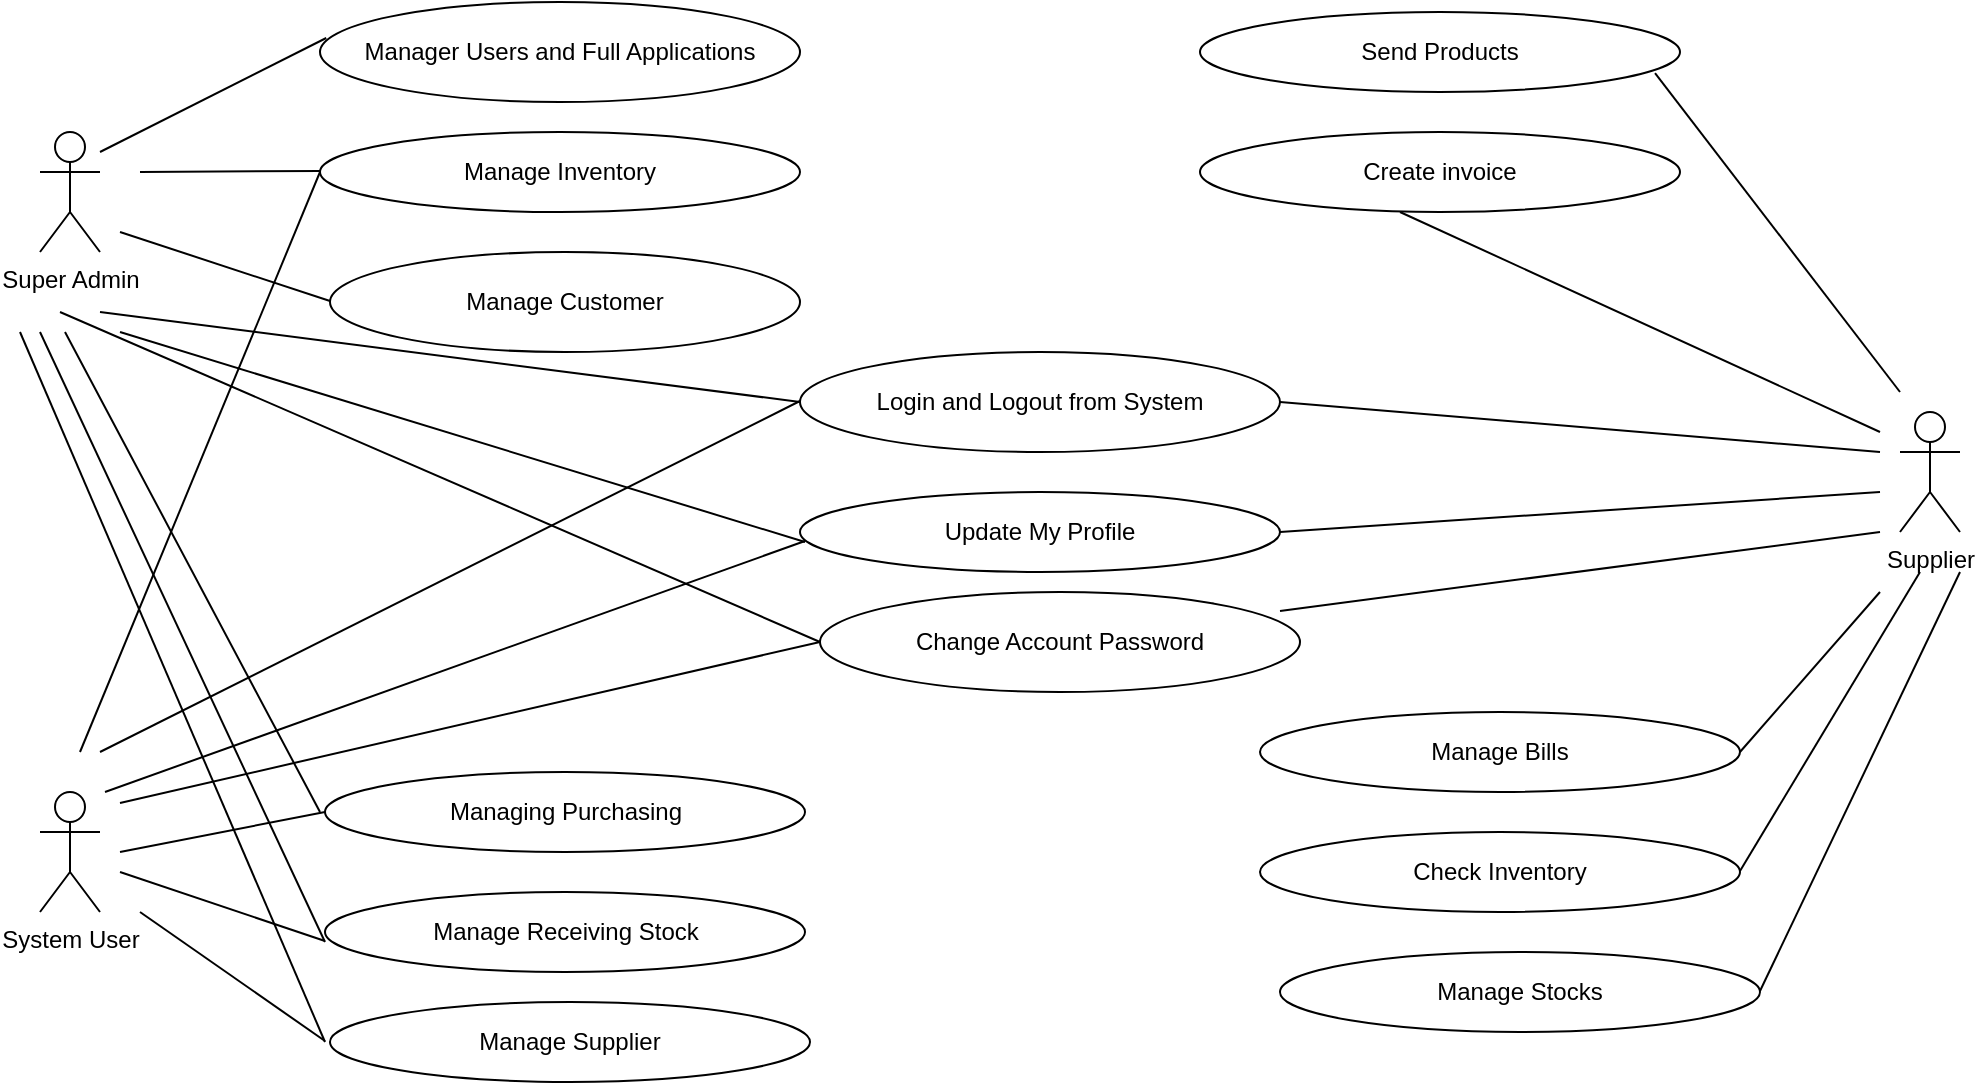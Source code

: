 <mxfile version="14.7.7" type="github">
  <diagram id="v2lyZC-4OMRfGJPs-wDP" name="Page-1">
    <mxGraphModel dx="1865" dy="547" grid="1" gridSize="10" guides="1" tooltips="1" connect="1" arrows="1" fold="1" page="1" pageScale="1" pageWidth="827" pageHeight="1169" math="0" shadow="0">
      <root>
        <mxCell id="0" />
        <mxCell id="1" parent="0" />
        <mxCell id="S3wPD75v-Wo4X7AIplwO-1" value="Supplier" style="shape=umlActor;html=1;verticalLabelPosition=bottom;verticalAlign=top;align=center;" vertex="1" parent="1">
          <mxGeometry x="870" y="250" width="30" height="60" as="geometry" />
        </mxCell>
        <mxCell id="S3wPD75v-Wo4X7AIplwO-2" value="System User" style="shape=umlActor;html=1;verticalLabelPosition=bottom;verticalAlign=top;align=center;" vertex="1" parent="1">
          <mxGeometry x="-60" y="440" width="30" height="60" as="geometry" />
        </mxCell>
        <mxCell id="S3wPD75v-Wo4X7AIplwO-3" value="Super Admin" style="shape=umlActor;html=1;verticalLabelPosition=bottom;verticalAlign=top;align=center;" vertex="1" parent="1">
          <mxGeometry x="-60" y="110" width="30" height="60" as="geometry" />
        </mxCell>
        <mxCell id="S3wPD75v-Wo4X7AIplwO-6" value="Manage Stocks" style="ellipse;whiteSpace=wrap;html=1;" vertex="1" parent="1">
          <mxGeometry x="560" y="520" width="240" height="40" as="geometry" />
        </mxCell>
        <mxCell id="S3wPD75v-Wo4X7AIplwO-7" value="Create invoice" style="ellipse;whiteSpace=wrap;html=1;" vertex="1" parent="1">
          <mxGeometry x="520" y="110" width="240" height="40" as="geometry" />
        </mxCell>
        <mxCell id="S3wPD75v-Wo4X7AIplwO-8" value="Send Products" style="ellipse;whiteSpace=wrap;html=1;" vertex="1" parent="1">
          <mxGeometry x="520" y="50" width="240" height="40" as="geometry" />
        </mxCell>
        <mxCell id="S3wPD75v-Wo4X7AIplwO-9" value="Manage Supplier" style="ellipse;whiteSpace=wrap;html=1;" vertex="1" parent="1">
          <mxGeometry x="85" y="545" width="240" height="40" as="geometry" />
        </mxCell>
        <mxCell id="S3wPD75v-Wo4X7AIplwO-10" value="Check Inventory" style="ellipse;whiteSpace=wrap;html=1;" vertex="1" parent="1">
          <mxGeometry x="550" y="460" width="240" height="40" as="geometry" />
        </mxCell>
        <mxCell id="S3wPD75v-Wo4X7AIplwO-11" value="Managing Purchasing" style="ellipse;whiteSpace=wrap;html=1;" vertex="1" parent="1">
          <mxGeometry x="82.5" y="430" width="240" height="40" as="geometry" />
        </mxCell>
        <mxCell id="S3wPD75v-Wo4X7AIplwO-12" value="Manage Bills" style="ellipse;whiteSpace=wrap;html=1;" vertex="1" parent="1">
          <mxGeometry x="550" y="400" width="240" height="40" as="geometry" />
        </mxCell>
        <mxCell id="S3wPD75v-Wo4X7AIplwO-13" value="Update My Profile" style="ellipse;whiteSpace=wrap;html=1;" vertex="1" parent="1">
          <mxGeometry x="320" y="290" width="240" height="40" as="geometry" />
        </mxCell>
        <mxCell id="S3wPD75v-Wo4X7AIplwO-14" value="Login and Logout from System" style="ellipse;whiteSpace=wrap;html=1;" vertex="1" parent="1">
          <mxGeometry x="320" y="220" width="240" height="50" as="geometry" />
        </mxCell>
        <mxCell id="S3wPD75v-Wo4X7AIplwO-15" value="Manage Receiving Stock" style="ellipse;whiteSpace=wrap;html=1;" vertex="1" parent="1">
          <mxGeometry x="82.5" y="490" width="240" height="40" as="geometry" />
        </mxCell>
        <mxCell id="S3wPD75v-Wo4X7AIplwO-16" value="Manage Customer" style="ellipse;whiteSpace=wrap;html=1;" vertex="1" parent="1">
          <mxGeometry x="85" y="170" width="235" height="50" as="geometry" />
        </mxCell>
        <mxCell id="S3wPD75v-Wo4X7AIplwO-17" value="Manage Inventory" style="ellipse;whiteSpace=wrap;html=1;" vertex="1" parent="1">
          <mxGeometry x="80" y="110" width="240" height="40" as="geometry" />
        </mxCell>
        <mxCell id="S3wPD75v-Wo4X7AIplwO-18" value="Manager Users and Full Applications" style="ellipse;whiteSpace=wrap;html=1;" vertex="1" parent="1">
          <mxGeometry x="80" y="45" width="240" height="50" as="geometry" />
        </mxCell>
        <mxCell id="S3wPD75v-Wo4X7AIplwO-20" value="" style="edgeStyle=none;html=1;endArrow=none;verticalAlign=bottom;exitX=1;exitY=0.5;exitDx=0;exitDy=0;" edge="1" parent="1" source="S3wPD75v-Wo4X7AIplwO-13">
          <mxGeometry width="160" relative="1" as="geometry">
            <mxPoint x="570" y="289.5" as="sourcePoint" />
            <mxPoint x="860" y="290" as="targetPoint" />
          </mxGeometry>
        </mxCell>
        <mxCell id="S3wPD75v-Wo4X7AIplwO-21" value="" style="edgeStyle=none;html=1;endArrow=none;verticalAlign=bottom;exitX=1;exitY=0.5;exitDx=0;exitDy=0;" edge="1" parent="1" source="S3wPD75v-Wo4X7AIplwO-14">
          <mxGeometry width="160" relative="1" as="geometry">
            <mxPoint x="570" y="224.5" as="sourcePoint" />
            <mxPoint x="860" y="270" as="targetPoint" />
          </mxGeometry>
        </mxCell>
        <mxCell id="zQ15GhSBv9ShZI6AQ286-1" value="" style="edgeStyle=none;html=1;endArrow=none;verticalAlign=bottom;" edge="1" parent="1">
          <mxGeometry width="160" relative="1" as="geometry">
            <mxPoint x="620" y="150" as="sourcePoint" />
            <mxPoint x="860" y="260" as="targetPoint" />
          </mxGeometry>
        </mxCell>
        <mxCell id="zQ15GhSBv9ShZI6AQ286-2" value="" style="edgeStyle=none;html=1;endArrow=none;verticalAlign=bottom;exitX=0.948;exitY=0.765;exitDx=0;exitDy=0;exitPerimeter=0;" edge="1" parent="1" source="S3wPD75v-Wo4X7AIplwO-8">
          <mxGeometry width="160" relative="1" as="geometry">
            <mxPoint x="750" y="89" as="sourcePoint" />
            <mxPoint x="870" y="240" as="targetPoint" />
          </mxGeometry>
        </mxCell>
        <mxCell id="zQ15GhSBv9ShZI6AQ286-3" value="" style="edgeStyle=none;html=1;endArrow=none;verticalAlign=bottom;" edge="1" parent="1">
          <mxGeometry width="160" relative="1" as="geometry">
            <mxPoint x="560" y="349.5" as="sourcePoint" />
            <mxPoint x="860" y="310" as="targetPoint" />
          </mxGeometry>
        </mxCell>
        <mxCell id="zQ15GhSBv9ShZI6AQ286-4" value="" style="edgeStyle=none;html=1;endArrow=none;verticalAlign=bottom;startArrow=none;" edge="1" parent="1" source="S3wPD75v-Wo4X7AIplwO-5">
          <mxGeometry width="160" relative="1" as="geometry">
            <mxPoint x="350" y="350" as="sourcePoint" />
            <mxPoint x="510" y="350" as="targetPoint" />
          </mxGeometry>
        </mxCell>
        <mxCell id="S3wPD75v-Wo4X7AIplwO-5" value="Change Account Password" style="ellipse;whiteSpace=wrap;html=1;" vertex="1" parent="1">
          <mxGeometry x="330" y="340" width="240" height="50" as="geometry" />
        </mxCell>
        <mxCell id="zQ15GhSBv9ShZI6AQ286-6" value="" style="edgeStyle=none;html=1;endArrow=none;verticalAlign=bottom;exitX=1;exitY=0.5;exitDx=0;exitDy=0;" edge="1" parent="1" source="S3wPD75v-Wo4X7AIplwO-12">
          <mxGeometry width="160" relative="1" as="geometry">
            <mxPoint x="790" y="410" as="sourcePoint" />
            <mxPoint x="860" y="340" as="targetPoint" />
          </mxGeometry>
        </mxCell>
        <mxCell id="zQ15GhSBv9ShZI6AQ286-7" value="" style="edgeStyle=none;html=1;endArrow=none;verticalAlign=bottom;" edge="1" parent="1">
          <mxGeometry width="160" relative="1" as="geometry">
            <mxPoint x="790" y="479.5" as="sourcePoint" />
            <mxPoint x="880" y="330" as="targetPoint" />
          </mxGeometry>
        </mxCell>
        <mxCell id="zQ15GhSBv9ShZI6AQ286-8" value="" style="edgeStyle=none;html=1;endArrow=none;verticalAlign=bottom;" edge="1" parent="1">
          <mxGeometry width="160" relative="1" as="geometry">
            <mxPoint x="800" y="539.5" as="sourcePoint" />
            <mxPoint x="900" y="330" as="targetPoint" />
          </mxGeometry>
        </mxCell>
        <mxCell id="zQ15GhSBv9ShZI6AQ286-10" value="" style="edgeStyle=none;html=1;endArrow=none;verticalAlign=bottom;entryX=0.013;entryY=0.36;entryDx=0;entryDy=0;entryPerimeter=0;" edge="1" parent="1" target="S3wPD75v-Wo4X7AIplwO-18">
          <mxGeometry width="160" relative="1" as="geometry">
            <mxPoint x="-30" y="120" as="sourcePoint" />
            <mxPoint x="130" y="120" as="targetPoint" />
          </mxGeometry>
        </mxCell>
        <mxCell id="zQ15GhSBv9ShZI6AQ286-12" value="" style="edgeStyle=none;html=1;endArrow=none;verticalAlign=bottom;" edge="1" parent="1">
          <mxGeometry width="160" relative="1" as="geometry">
            <mxPoint x="-10" y="130" as="sourcePoint" />
            <mxPoint x="80" y="129.5" as="targetPoint" />
          </mxGeometry>
        </mxCell>
        <mxCell id="zQ15GhSBv9ShZI6AQ286-13" value="" style="edgeStyle=none;html=1;endArrow=none;verticalAlign=bottom;" edge="1" parent="1">
          <mxGeometry width="160" relative="1" as="geometry">
            <mxPoint x="-40" y="420" as="sourcePoint" />
            <mxPoint x="80" y="130" as="targetPoint" />
          </mxGeometry>
        </mxCell>
        <mxCell id="zQ15GhSBv9ShZI6AQ286-14" value="" style="edgeStyle=none;html=1;endArrow=none;verticalAlign=bottom;" edge="1" parent="1">
          <mxGeometry width="160" relative="1" as="geometry">
            <mxPoint x="-20" y="160" as="sourcePoint" />
            <mxPoint x="85" y="194.5" as="targetPoint" />
          </mxGeometry>
        </mxCell>
        <mxCell id="zQ15GhSBv9ShZI6AQ286-15" value="" style="edgeStyle=none;html=1;endArrow=none;verticalAlign=bottom;entryX=0;entryY=0.5;entryDx=0;entryDy=0;" edge="1" parent="1" target="S3wPD75v-Wo4X7AIplwO-14">
          <mxGeometry width="160" relative="1" as="geometry">
            <mxPoint x="-30" y="200" as="sourcePoint" />
            <mxPoint x="330" y="224.5" as="targetPoint" />
          </mxGeometry>
        </mxCell>
        <mxCell id="zQ15GhSBv9ShZI6AQ286-16" value="" style="edgeStyle=none;html=1;endArrow=none;verticalAlign=bottom;" edge="1" parent="1">
          <mxGeometry width="160" relative="1" as="geometry">
            <mxPoint x="-30" y="420" as="sourcePoint" />
            <mxPoint x="320" y="244.5" as="targetPoint" />
          </mxGeometry>
        </mxCell>
        <mxCell id="zQ15GhSBv9ShZI6AQ286-17" value="" style="edgeStyle=none;html=1;endArrow=none;verticalAlign=bottom;entryX=0;entryY=0.5;entryDx=0;entryDy=0;" edge="1" parent="1">
          <mxGeometry width="160" relative="1" as="geometry">
            <mxPoint x="-20" y="210" as="sourcePoint" />
            <mxPoint x="322.5" y="315" as="targetPoint" />
          </mxGeometry>
        </mxCell>
        <mxCell id="zQ15GhSBv9ShZI6AQ286-18" value="" style="edgeStyle=none;html=1;endArrow=none;verticalAlign=bottom;" edge="1" parent="1">
          <mxGeometry width="160" relative="1" as="geometry">
            <mxPoint x="-27.5" y="440" as="sourcePoint" />
            <mxPoint x="322.5" y="314.5" as="targetPoint" />
          </mxGeometry>
        </mxCell>
        <mxCell id="zQ15GhSBv9ShZI6AQ286-19" value="" style="edgeStyle=none;html=1;endArrow=none;verticalAlign=bottom;entryX=0;entryY=0.5;entryDx=0;entryDy=0;" edge="1" parent="1">
          <mxGeometry width="160" relative="1" as="geometry">
            <mxPoint x="-50" y="200" as="sourcePoint" />
            <mxPoint x="330" y="365" as="targetPoint" />
          </mxGeometry>
        </mxCell>
        <mxCell id="zQ15GhSBv9ShZI6AQ286-20" value="" style="edgeStyle=none;html=1;endArrow=none;verticalAlign=bottom;entryX=0;entryY=0.5;entryDx=0;entryDy=0;" edge="1" parent="1" target="S3wPD75v-Wo4X7AIplwO-5">
          <mxGeometry width="160" relative="1" as="geometry">
            <mxPoint x="-20" y="445.5" as="sourcePoint" />
            <mxPoint x="330" y="270" as="targetPoint" />
          </mxGeometry>
        </mxCell>
        <mxCell id="zQ15GhSBv9ShZI6AQ286-21" value="" style="edgeStyle=none;html=1;endArrow=none;verticalAlign=bottom;" edge="1" parent="1">
          <mxGeometry width="160" relative="1" as="geometry">
            <mxPoint x="-47.5" y="210" as="sourcePoint" />
            <mxPoint x="80" y="450" as="targetPoint" />
          </mxGeometry>
        </mxCell>
        <mxCell id="zQ15GhSBv9ShZI6AQ286-22" value="" style="edgeStyle=none;html=1;endArrow=none;verticalAlign=bottom;entryX=0;entryY=0.5;entryDx=0;entryDy=0;" edge="1" parent="1" target="S3wPD75v-Wo4X7AIplwO-11">
          <mxGeometry width="160" relative="1" as="geometry">
            <mxPoint x="-20" y="470" as="sourcePoint" />
            <mxPoint x="83" y="455" as="targetPoint" />
          </mxGeometry>
        </mxCell>
        <mxCell id="zQ15GhSBv9ShZI6AQ286-23" value="" style="edgeStyle=none;html=1;endArrow=none;verticalAlign=bottom;entryX=0;entryY=0.5;entryDx=0;entryDy=0;" edge="1" parent="1">
          <mxGeometry width="160" relative="1" as="geometry">
            <mxPoint x="-60" y="210" as="sourcePoint" />
            <mxPoint x="82.5" y="515" as="targetPoint" />
          </mxGeometry>
        </mxCell>
        <mxCell id="zQ15GhSBv9ShZI6AQ286-24" value="" style="edgeStyle=none;html=1;endArrow=none;verticalAlign=bottom;" edge="1" parent="1">
          <mxGeometry width="160" relative="1" as="geometry">
            <mxPoint x="-20" y="480" as="sourcePoint" />
            <mxPoint x="82.5" y="514.5" as="targetPoint" />
          </mxGeometry>
        </mxCell>
        <mxCell id="zQ15GhSBv9ShZI6AQ286-25" value="" style="edgeStyle=none;html=1;endArrow=none;verticalAlign=bottom;entryX=0;entryY=0.5;entryDx=0;entryDy=0;" edge="1" parent="1">
          <mxGeometry width="160" relative="1" as="geometry">
            <mxPoint x="-70" y="210" as="sourcePoint" />
            <mxPoint x="82.5" y="565" as="targetPoint" />
          </mxGeometry>
        </mxCell>
        <mxCell id="zQ15GhSBv9ShZI6AQ286-26" value="" style="edgeStyle=none;html=1;endArrow=none;verticalAlign=bottom;" edge="1" parent="1">
          <mxGeometry width="160" relative="1" as="geometry">
            <mxPoint x="-10" y="500" as="sourcePoint" />
            <mxPoint x="82.5" y="564.5" as="targetPoint" />
          </mxGeometry>
        </mxCell>
      </root>
    </mxGraphModel>
  </diagram>
</mxfile>
